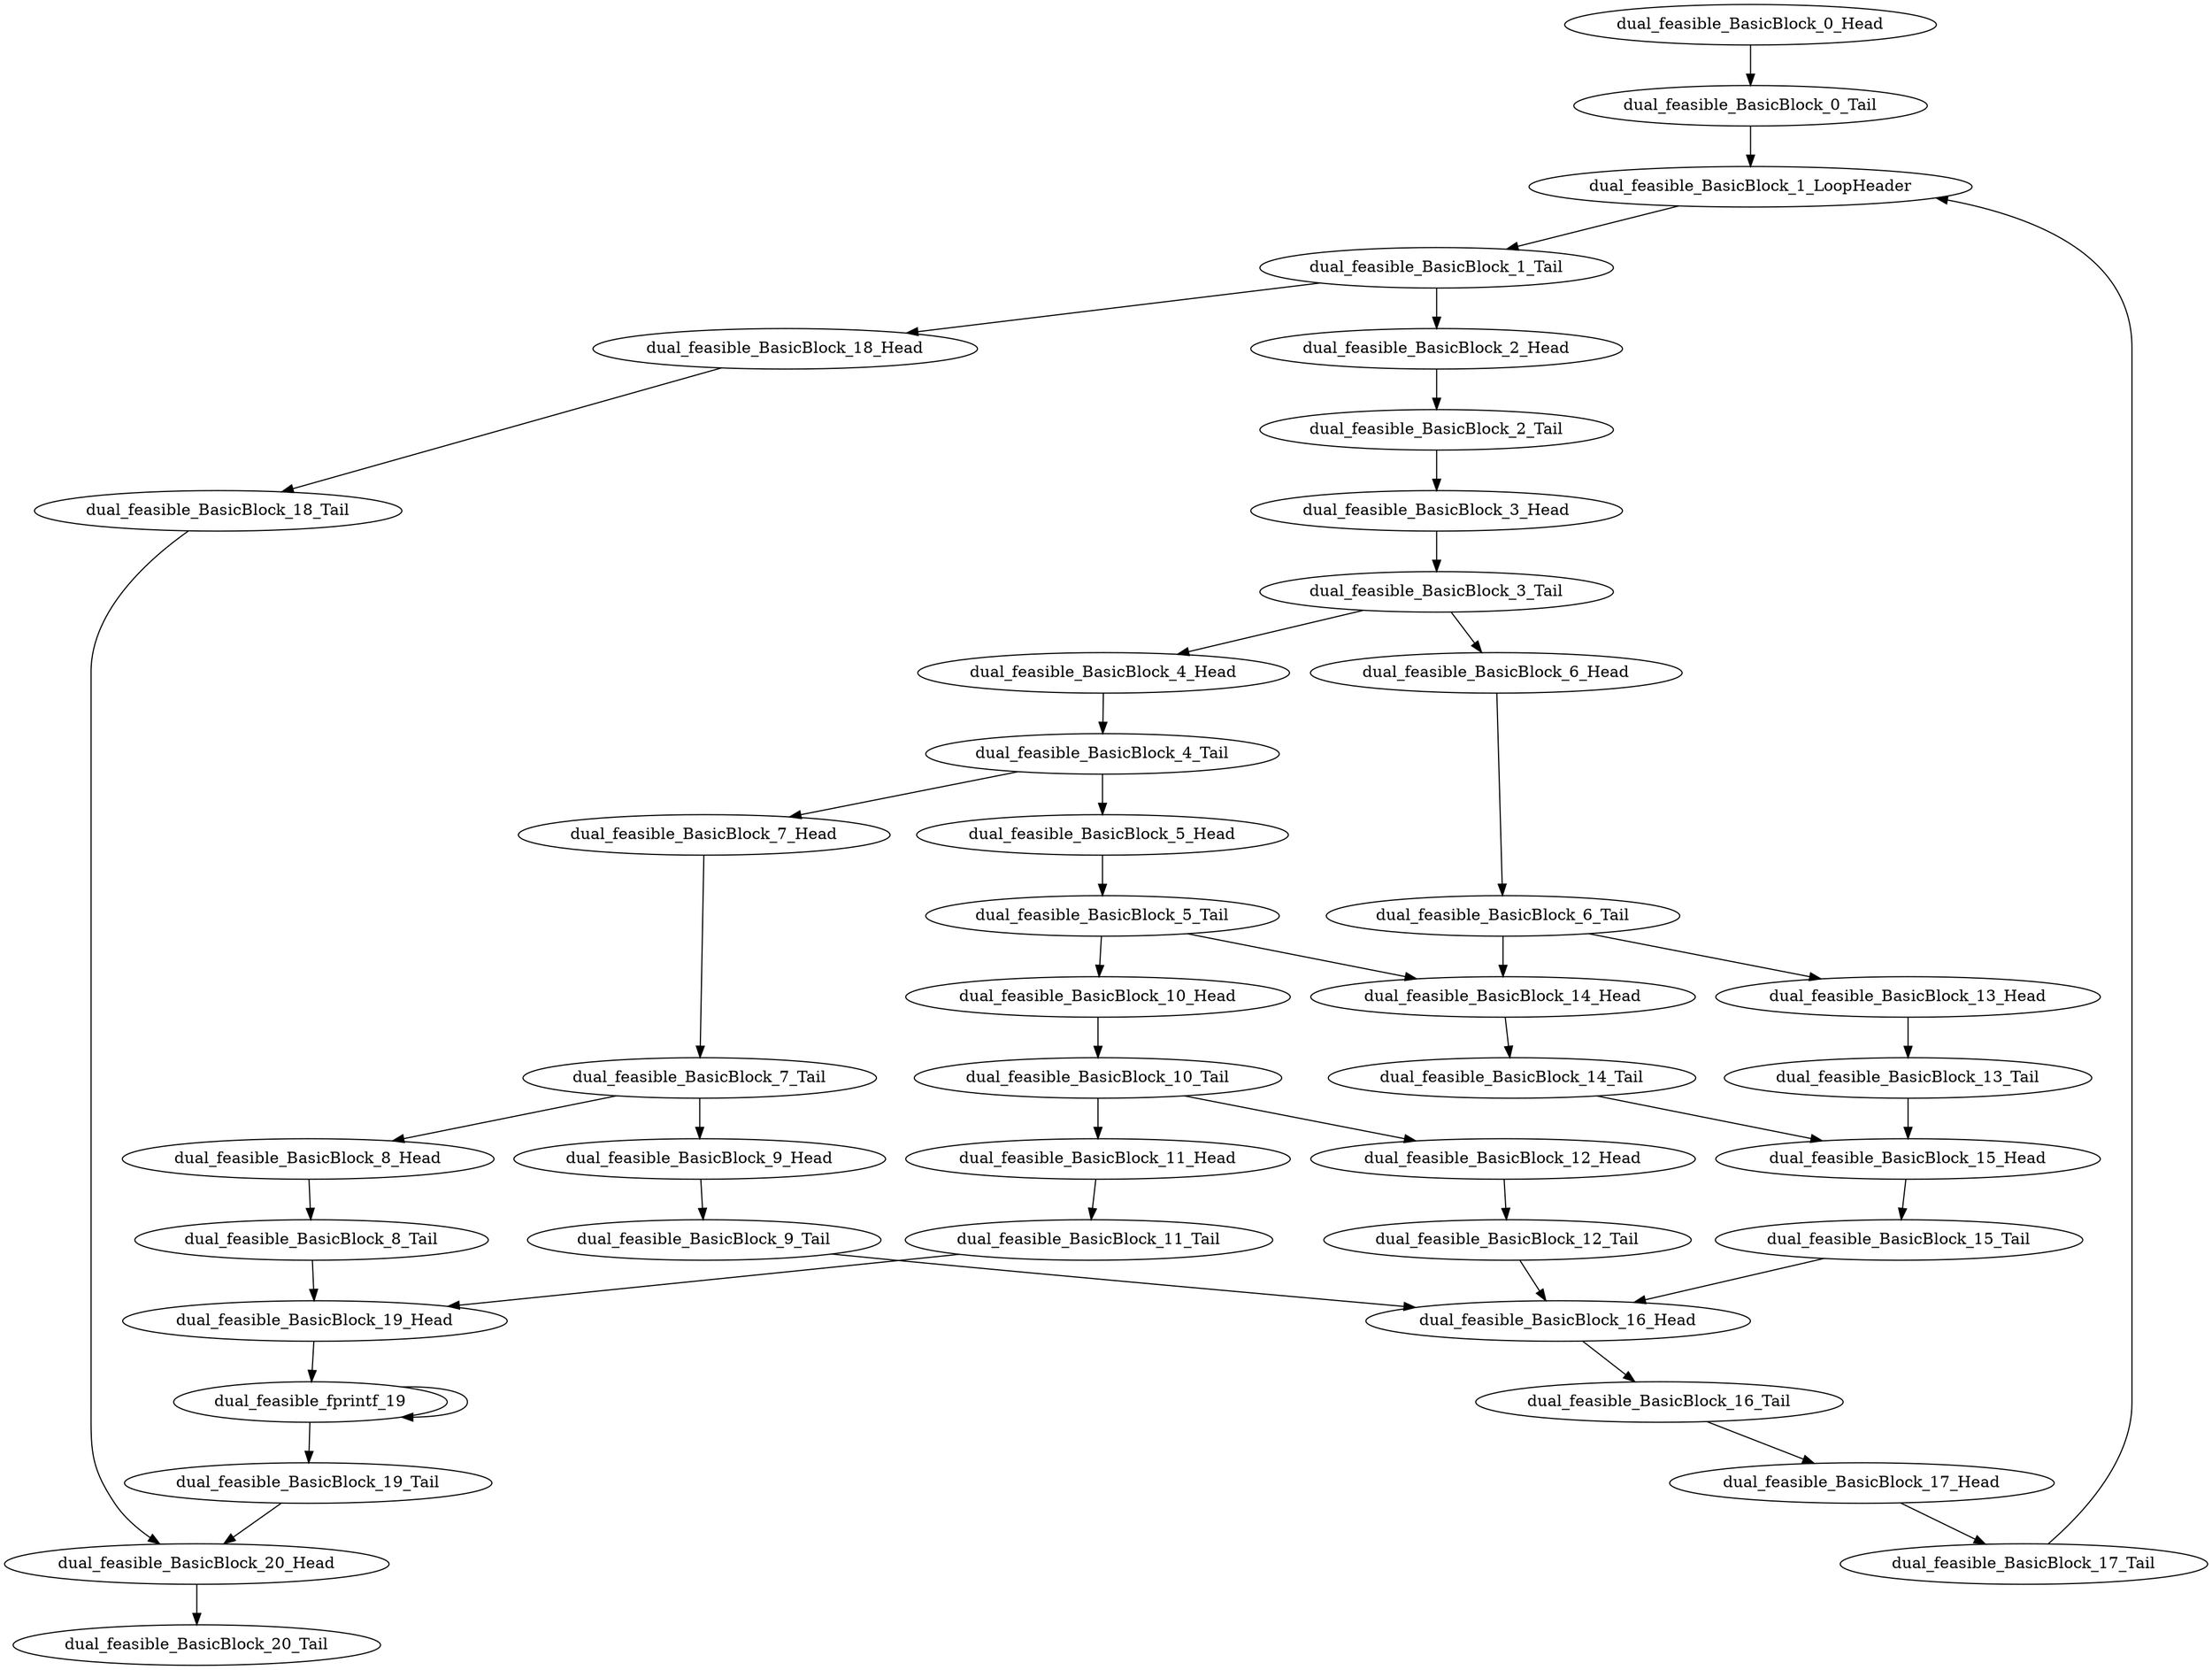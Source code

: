 digraph G {
    "dual_feasible_BasicBlock_0_Head" -> "dual_feasible_BasicBlock_0_Tail"
    "dual_feasible_BasicBlock_0_Tail" -> "dual_feasible_BasicBlock_1_LoopHeader"
    "dual_feasible_BasicBlock_1_LoopHeader" -> "dual_feasible_BasicBlock_1_Tail"
    "dual_feasible_BasicBlock_1_Tail" -> "dual_feasible_BasicBlock_2_Head"
    "dual_feasible_BasicBlock_1_Tail" -> "dual_feasible_BasicBlock_18_Head"
    "dual_feasible_BasicBlock_2_Head" -> "dual_feasible_BasicBlock_2_Tail"
    "dual_feasible_BasicBlock_2_Tail" -> "dual_feasible_BasicBlock_3_Head"
    "dual_feasible_BasicBlock_3_Head" -> "dual_feasible_BasicBlock_3_Tail"
    "dual_feasible_BasicBlock_3_Tail" -> "dual_feasible_BasicBlock_4_Head"
    "dual_feasible_BasicBlock_3_Tail" -> "dual_feasible_BasicBlock_6_Head"
    "dual_feasible_BasicBlock_4_Head" -> "dual_feasible_BasicBlock_4_Tail"
    "dual_feasible_BasicBlock_4_Tail" -> "dual_feasible_BasicBlock_5_Head"
    "dual_feasible_BasicBlock_4_Tail" -> "dual_feasible_BasicBlock_7_Head"
    "dual_feasible_BasicBlock_5_Head" -> "dual_feasible_BasicBlock_5_Tail"
    "dual_feasible_BasicBlock_5_Tail" -> "dual_feasible_BasicBlock_10_Head"
    "dual_feasible_BasicBlock_5_Tail" -> "dual_feasible_BasicBlock_14_Head"
    "dual_feasible_BasicBlock_6_Head" -> "dual_feasible_BasicBlock_6_Tail"
    "dual_feasible_BasicBlock_6_Tail" -> "dual_feasible_BasicBlock_13_Head"
    "dual_feasible_BasicBlock_6_Tail" -> "dual_feasible_BasicBlock_14_Head"
    "dual_feasible_BasicBlock_7_Head" -> "dual_feasible_BasicBlock_7_Tail"
    "dual_feasible_BasicBlock_7_Tail" -> "dual_feasible_BasicBlock_8_Head"
    "dual_feasible_BasicBlock_7_Tail" -> "dual_feasible_BasicBlock_9_Head"
    "dual_feasible_BasicBlock_8_Head" -> "dual_feasible_BasicBlock_8_Tail"
    "dual_feasible_BasicBlock_8_Tail" -> "dual_feasible_BasicBlock_19_Head"
    "dual_feasible_BasicBlock_9_Head" -> "dual_feasible_BasicBlock_9_Tail"
    "dual_feasible_BasicBlock_9_Tail" -> "dual_feasible_BasicBlock_16_Head"
    "dual_feasible_BasicBlock_10_Head" -> "dual_feasible_BasicBlock_10_Tail"
    "dual_feasible_BasicBlock_10_Tail" -> "dual_feasible_BasicBlock_11_Head"
    "dual_feasible_BasicBlock_10_Tail" -> "dual_feasible_BasicBlock_12_Head"
    "dual_feasible_BasicBlock_11_Head" -> "dual_feasible_BasicBlock_11_Tail"
    "dual_feasible_BasicBlock_11_Tail" -> "dual_feasible_BasicBlock_19_Head"
    "dual_feasible_BasicBlock_12_Head" -> "dual_feasible_BasicBlock_12_Tail"
    "dual_feasible_BasicBlock_12_Tail" -> "dual_feasible_BasicBlock_16_Head"
    "dual_feasible_BasicBlock_13_Head" -> "dual_feasible_BasicBlock_13_Tail"
    "dual_feasible_BasicBlock_13_Tail" -> "dual_feasible_BasicBlock_15_Head"
    "dual_feasible_BasicBlock_14_Head" -> "dual_feasible_BasicBlock_14_Tail"
    "dual_feasible_BasicBlock_14_Tail" -> "dual_feasible_BasicBlock_15_Head"
    "dual_feasible_BasicBlock_15_Head" -> "dual_feasible_BasicBlock_15_Tail"
    "dual_feasible_BasicBlock_15_Tail" -> "dual_feasible_BasicBlock_16_Head"
    "dual_feasible_BasicBlock_16_Head" -> "dual_feasible_BasicBlock_16_Tail"
    "dual_feasible_BasicBlock_16_Tail" -> "dual_feasible_BasicBlock_17_Head"
    "dual_feasible_BasicBlock_17_Head" -> "dual_feasible_BasicBlock_17_Tail"
    "dual_feasible_BasicBlock_17_Tail" -> "dual_feasible_BasicBlock_1_LoopHeader"
    "dual_feasible_BasicBlock_18_Head" -> "dual_feasible_BasicBlock_18_Tail"
    "dual_feasible_BasicBlock_18_Tail" -> "dual_feasible_BasicBlock_20_Head"
    "dual_feasible_BasicBlock_19_Head" -> "dual_feasible_fprintf_19"
    "dual_feasible_fprintf_19" -> "dual_feasible_fprintf_19"
    "dual_feasible_fprintf_19" -> "dual_feasible_BasicBlock_19_Tail"
    "dual_feasible_BasicBlock_19_Tail" -> "dual_feasible_BasicBlock_20_Head"
    "dual_feasible_BasicBlock_20_Head" -> "dual_feasible_BasicBlock_20_Tail"
}

